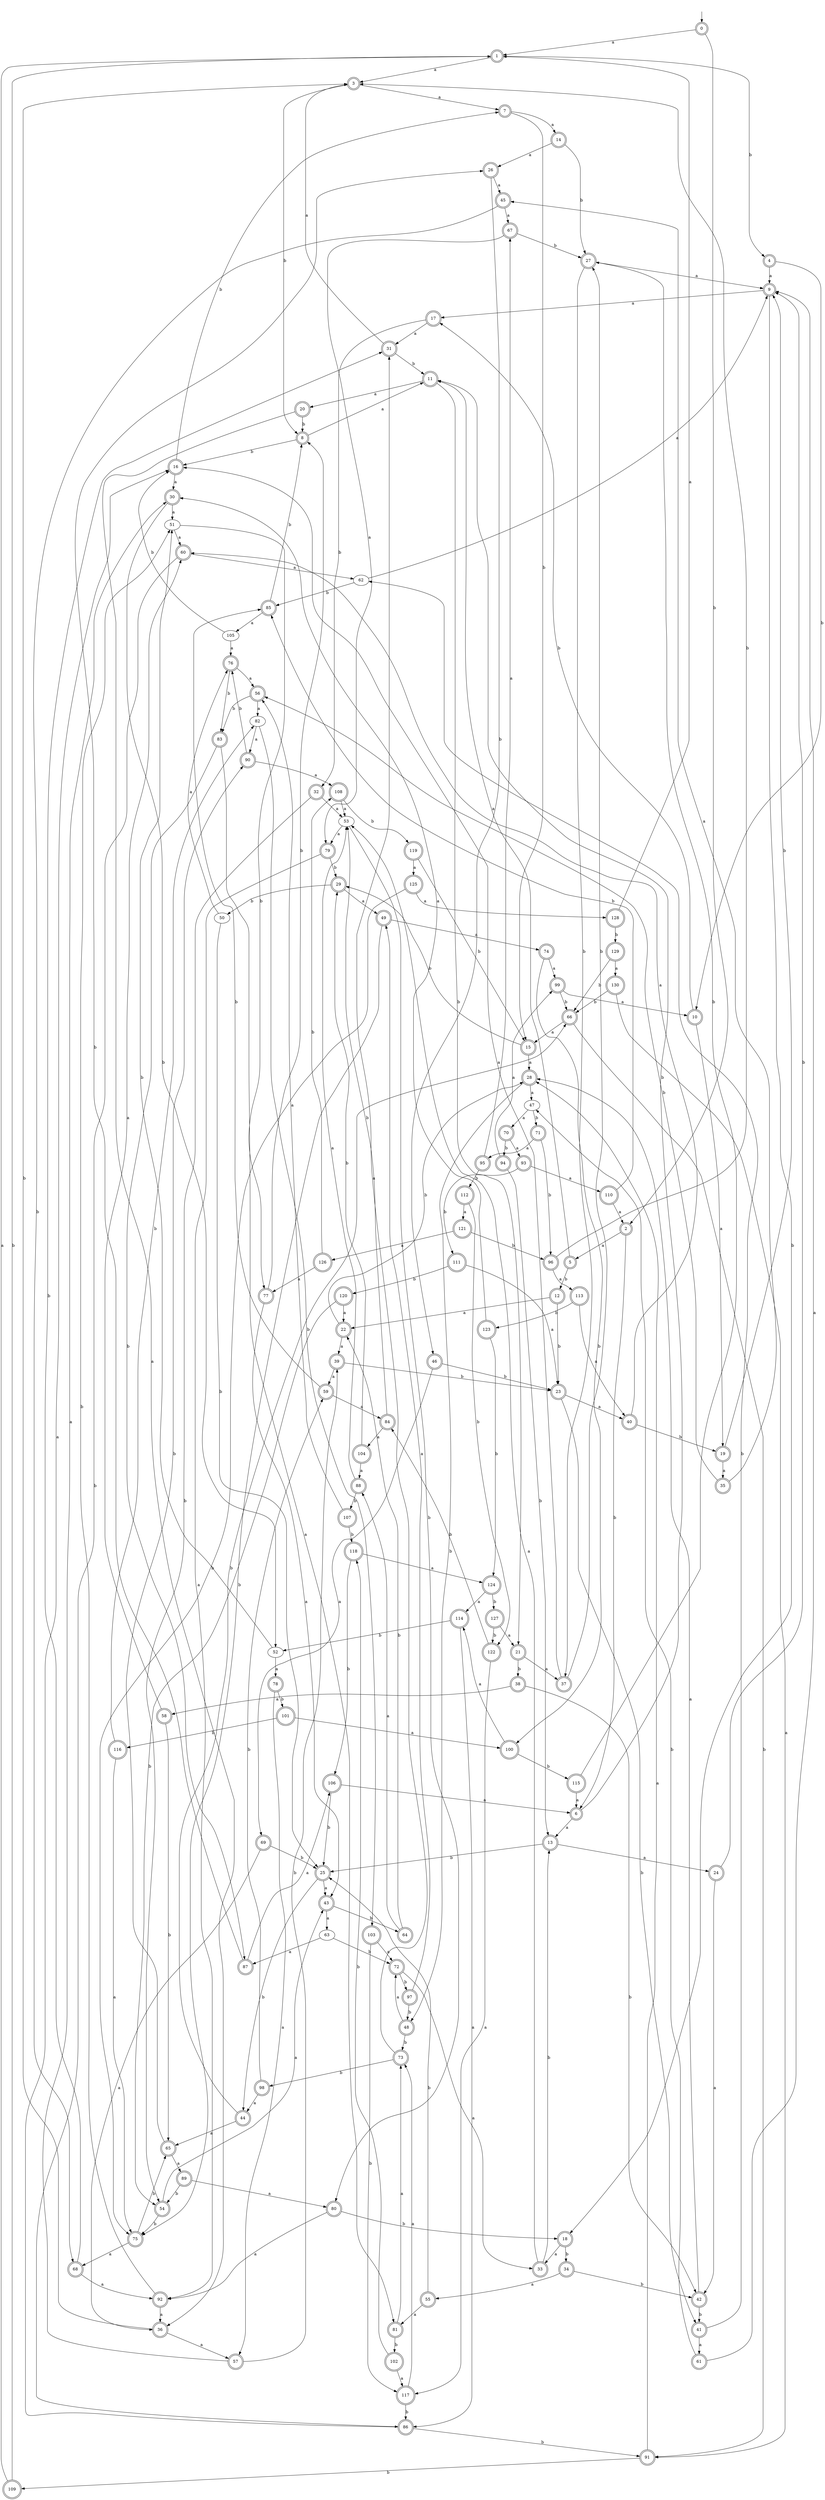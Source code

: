 digraph RandomDFA {
  __start0 [label="", shape=none];
  __start0 -> 0 [label=""];
  0 [shape=circle] [shape=doublecircle]
  0 -> 1 [label="a"]
  0 -> 2 [label="b"]
  1 [shape=doublecircle]
  1 -> 3 [label="a"]
  1 -> 4 [label="b"]
  2 [shape=doublecircle]
  2 -> 5 [label="a"]
  2 -> 6 [label="b"]
  3 [shape=doublecircle]
  3 -> 7 [label="a"]
  3 -> 8 [label="b"]
  4 [shape=doublecircle]
  4 -> 9 [label="a"]
  4 -> 10 [label="b"]
  5 [shape=doublecircle]
  5 -> 11 [label="a"]
  5 -> 12 [label="b"]
  6 [shape=doublecircle]
  6 -> 13 [label="a"]
  6 -> 11 [label="b"]
  7 [shape=doublecircle]
  7 -> 14 [label="a"]
  7 -> 15 [label="b"]
  8 [shape=doublecircle]
  8 -> 11 [label="a"]
  8 -> 16 [label="b"]
  9 [shape=doublecircle]
  9 -> 17 [label="a"]
  9 -> 18 [label="b"]
  10 [shape=doublecircle]
  10 -> 19 [label="a"]
  10 -> 17 [label="b"]
  11 [shape=doublecircle]
  11 -> 20 [label="a"]
  11 -> 21 [label="b"]
  12 [shape=doublecircle]
  12 -> 22 [label="a"]
  12 -> 23 [label="b"]
  13 [shape=doublecircle]
  13 -> 24 [label="a"]
  13 -> 25 [label="b"]
  14 [shape=doublecircle]
  14 -> 26 [label="a"]
  14 -> 27 [label="b"]
  15 [shape=doublecircle]
  15 -> 28 [label="a"]
  15 -> 29 [label="b"]
  16 [shape=doublecircle]
  16 -> 30 [label="a"]
  16 -> 7 [label="b"]
  17 [shape=doublecircle]
  17 -> 31 [label="a"]
  17 -> 32 [label="b"]
  18 [shape=doublecircle]
  18 -> 33 [label="a"]
  18 -> 34 [label="b"]
  19 [shape=doublecircle]
  19 -> 35 [label="a"]
  19 -> 9 [label="b"]
  20 [shape=doublecircle]
  20 -> 36 [label="a"]
  20 -> 8 [label="b"]
  21 [shape=doublecircle]
  21 -> 37 [label="a"]
  21 -> 38 [label="b"]
  22 [shape=doublecircle]
  22 -> 39 [label="a"]
  22 -> 28 [label="b"]
  23 [shape=doublecircle]
  23 -> 40 [label="a"]
  23 -> 41 [label="b"]
  24 [shape=doublecircle]
  24 -> 42 [label="a"]
  24 -> 9 [label="b"]
  25 [shape=doublecircle]
  25 -> 43 [label="a"]
  25 -> 44 [label="b"]
  26 [shape=doublecircle]
  26 -> 45 [label="a"]
  26 -> 46 [label="b"]
  27 [shape=doublecircle]
  27 -> 9 [label="a"]
  27 -> 37 [label="b"]
  28 [shape=doublecircle]
  28 -> 47 [label="a"]
  28 -> 48 [label="b"]
  29 [shape=doublecircle]
  29 -> 49 [label="a"]
  29 -> 50 [label="b"]
  30 [shape=doublecircle]
  30 -> 51 [label="a"]
  30 -> 52 [label="b"]
  31 [shape=doublecircle]
  31 -> 3 [label="a"]
  31 -> 11 [label="b"]
  32 [shape=doublecircle]
  32 -> 53 [label="a"]
  32 -> 54 [label="b"]
  33 [shape=doublecircle]
  33 -> 53 [label="a"]
  33 -> 13 [label="b"]
  34 [shape=doublecircle]
  34 -> 55 [label="a"]
  34 -> 42 [label="b"]
  35 [shape=doublecircle]
  35 -> 45 [label="a"]
  35 -> 56 [label="b"]
  36 [shape=doublecircle]
  36 -> 57 [label="a"]
  36 -> 3 [label="b"]
  37 [shape=doublecircle]
  37 -> 16 [label="a"]
  37 -> 27 [label="b"]
  38 [shape=doublecircle]
  38 -> 58 [label="a"]
  38 -> 42 [label="b"]
  39 [shape=doublecircle]
  39 -> 59 [label="a"]
  39 -> 23 [label="b"]
  40 [shape=doublecircle]
  40 -> 60 [label="a"]
  40 -> 19 [label="b"]
  41 [shape=doublecircle]
  41 -> 61 [label="a"]
  41 -> 62 [label="b"]
  42 [shape=doublecircle]
  42 -> 28 [label="a"]
  42 -> 41 [label="b"]
  43 [shape=doublecircle]
  43 -> 63 [label="a"]
  43 -> 64 [label="b"]
  44 [shape=doublecircle]
  44 -> 65 [label="a"]
  44 -> 66 [label="b"]
  45 [shape=doublecircle]
  45 -> 67 [label="a"]
  45 -> 68 [label="b"]
  46 [shape=doublecircle]
  46 -> 69 [label="a"]
  46 -> 23 [label="b"]
  47
  47 -> 70 [label="a"]
  47 -> 71 [label="b"]
  48 [shape=doublecircle]
  48 -> 72 [label="a"]
  48 -> 73 [label="b"]
  49 [shape=doublecircle]
  49 -> 74 [label="a"]
  49 -> 75 [label="b"]
  50
  50 -> 76 [label="a"]
  50 -> 25 [label="b"]
  51
  51 -> 60 [label="a"]
  51 -> 77 [label="b"]
  52
  52 -> 78 [label="a"]
  52 -> 51 [label="b"]
  53
  53 -> 79 [label="a"]
  53 -> 80 [label="b"]
  54 [shape=doublecircle]
  54 -> 43 [label="a"]
  54 -> 75 [label="b"]
  55 [shape=doublecircle]
  55 -> 81 [label="a"]
  55 -> 25 [label="b"]
  56 [shape=doublecircle]
  56 -> 82 [label="a"]
  56 -> 83 [label="b"]
  57 [shape=doublecircle]
  57 -> 30 [label="a"]
  57 -> 39 [label="b"]
  58 [shape=doublecircle]
  58 -> 60 [label="a"]
  58 -> 65 [label="b"]
  59 [shape=doublecircle]
  59 -> 84 [label="a"]
  59 -> 85 [label="b"]
  60 [shape=doublecircle]
  60 -> 62 [label="a"]
  60 -> 86 [label="b"]
  61 [shape=doublecircle]
  61 -> 9 [label="a"]
  61 -> 47 [label="b"]
  62
  62 -> 9 [label="a"]
  62 -> 85 [label="b"]
  63
  63 -> 87 [label="a"]
  63 -> 72 [label="b"]
  64 [shape=doublecircle]
  64 -> 88 [label="a"]
  64 -> 22 [label="b"]
  65 [shape=doublecircle]
  65 -> 89 [label="a"]
  65 -> 90 [label="b"]
  66 [shape=doublecircle]
  66 -> 15 [label="a"]
  66 -> 91 [label="b"]
  67 [shape=doublecircle]
  67 -> 79 [label="a"]
  67 -> 27 [label="b"]
  68 [shape=doublecircle]
  68 -> 92 [label="a"]
  68 -> 31 [label="b"]
  69 [shape=doublecircle]
  69 -> 36 [label="a"]
  69 -> 25 [label="b"]
  70 [shape=doublecircle]
  70 -> 93 [label="a"]
  70 -> 94 [label="b"]
  71 [shape=doublecircle]
  71 -> 95 [label="a"]
  71 -> 96 [label="b"]
  72 [shape=doublecircle]
  72 -> 33 [label="a"]
  72 -> 97 [label="b"]
  73 [shape=doublecircle]
  73 -> 31 [label="a"]
  73 -> 98 [label="b"]
  74 [shape=doublecircle]
  74 -> 99 [label="a"]
  74 -> 100 [label="b"]
  75 [shape=doublecircle]
  75 -> 68 [label="a"]
  75 -> 65 [label="b"]
  76 [shape=doublecircle]
  76 -> 56 [label="a"]
  76 -> 83 [label="b"]
  77 [shape=doublecircle]
  77 -> 43 [label="a"]
  77 -> 8 [label="b"]
  78 [shape=doublecircle]
  78 -> 57 [label="a"]
  78 -> 101 [label="b"]
  79 [shape=doublecircle]
  79 -> 92 [label="a"]
  79 -> 29 [label="b"]
  80 [shape=doublecircle]
  80 -> 92 [label="a"]
  80 -> 18 [label="b"]
  81 [shape=doublecircle]
  81 -> 73 [label="a"]
  81 -> 102 [label="b"]
  82
  82 -> 90 [label="a"]
  82 -> 103 [label="b"]
  83 [shape=doublecircle]
  83 -> 81 [label="a"]
  83 -> 87 [label="b"]
  84 [shape=doublecircle]
  84 -> 104 [label="a"]
  84 -> 53 [label="b"]
  85 [shape=doublecircle]
  85 -> 105 [label="a"]
  85 -> 8 [label="b"]
  86 [shape=doublecircle]
  86 -> 16 [label="a"]
  86 -> 91 [label="b"]
  87 [shape=doublecircle]
  87 -> 106 [label="a"]
  87 -> 26 [label="b"]
  88 [shape=doublecircle]
  88 -> 53 [label="a"]
  88 -> 107 [label="b"]
  89 [shape=doublecircle]
  89 -> 80 [label="a"]
  89 -> 54 [label="b"]
  90 [shape=doublecircle]
  90 -> 108 [label="a"]
  90 -> 76 [label="b"]
  91 [shape=doublecircle]
  91 -> 28 [label="a"]
  91 -> 109 [label="b"]
  92 [shape=doublecircle]
  92 -> 36 [label="a"]
  92 -> 51 [label="b"]
  93 [shape=doublecircle]
  93 -> 110 [label="a"]
  93 -> 111 [label="b"]
  94 [shape=doublecircle]
  94 -> 99 [label="a"]
  94 -> 13 [label="b"]
  95 [shape=doublecircle]
  95 -> 67 [label="a"]
  95 -> 112 [label="b"]
  96 [shape=doublecircle]
  96 -> 113 [label="a"]
  96 -> 3 [label="b"]
  97 [shape=doublecircle]
  97 -> 49 [label="a"]
  97 -> 48 [label="b"]
  98 [shape=doublecircle]
  98 -> 44 [label="a"]
  98 -> 59 [label="b"]
  99 [shape=doublecircle]
  99 -> 10 [label="a"]
  99 -> 66 [label="b"]
  100 [shape=doublecircle]
  100 -> 114 [label="a"]
  100 -> 115 [label="b"]
  101 [shape=doublecircle]
  101 -> 100 [label="a"]
  101 -> 116 [label="b"]
  102 [shape=doublecircle]
  102 -> 117 [label="a"]
  102 -> 118 [label="b"]
  103 [shape=doublecircle]
  103 -> 72 [label="a"]
  103 -> 117 [label="b"]
  104 [shape=doublecircle]
  104 -> 88 [label="a"]
  104 -> 29 [label="b"]
  105
  105 -> 76 [label="a"]
  105 -> 16 [label="b"]
  106 [shape=doublecircle]
  106 -> 6 [label="a"]
  106 -> 25 [label="b"]
  107 [shape=doublecircle]
  107 -> 56 [label="a"]
  107 -> 118 [label="b"]
  108 [shape=doublecircle]
  108 -> 53 [label="a"]
  108 -> 119 [label="b"]
  109 [shape=doublecircle]
  109 -> 1 [label="a"]
  109 -> 1 [label="b"]
  110 [shape=doublecircle]
  110 -> 2 [label="a"]
  110 -> 85 [label="b"]
  111 [shape=doublecircle]
  111 -> 23 [label="a"]
  111 -> 120 [label="b"]
  112 [shape=doublecircle]
  112 -> 121 [label="a"]
  112 -> 122 [label="b"]
  113 [shape=doublecircle]
  113 -> 40 [label="a"]
  113 -> 123 [label="b"]
  114 [shape=doublecircle]
  114 -> 86 [label="a"]
  114 -> 52 [label="b"]
  115 [shape=doublecircle]
  115 -> 6 [label="a"]
  115 -> 27 [label="b"]
  116 [shape=doublecircle]
  116 -> 75 [label="a"]
  116 -> 82 [label="b"]
  117 [shape=doublecircle]
  117 -> 73 [label="a"]
  117 -> 86 [label="b"]
  118 [shape=doublecircle]
  118 -> 124 [label="a"]
  118 -> 106 [label="b"]
  119 [shape=doublecircle]
  119 -> 125 [label="a"]
  119 -> 15 [label="b"]
  120 [shape=doublecircle]
  120 -> 22 [label="a"]
  120 -> 54 [label="b"]
  121 [shape=doublecircle]
  121 -> 126 [label="a"]
  121 -> 96 [label="b"]
  122 [shape=doublecircle]
  122 -> 117 [label="a"]
  122 -> 84 [label="b"]
  123 [shape=doublecircle]
  123 -> 30 [label="a"]
  123 -> 124 [label="b"]
  124 [shape=doublecircle]
  124 -> 114 [label="a"]
  124 -> 127 [label="b"]
  125 [shape=doublecircle]
  125 -> 128 [label="a"]
  125 -> 75 [label="b"]
  126 [shape=doublecircle]
  126 -> 77 [label="a"]
  126 -> 108 [label="b"]
  127 [shape=doublecircle]
  127 -> 21 [label="a"]
  127 -> 122 [label="b"]
  128 [shape=doublecircle]
  128 -> 1 [label="a"]
  128 -> 129 [label="b"]
  129 [shape=doublecircle]
  129 -> 130 [label="a"]
  129 -> 66 [label="b"]
  130 [shape=doublecircle]
  130 -> 91 [label="a"]
  130 -> 66 [label="b"]
}
